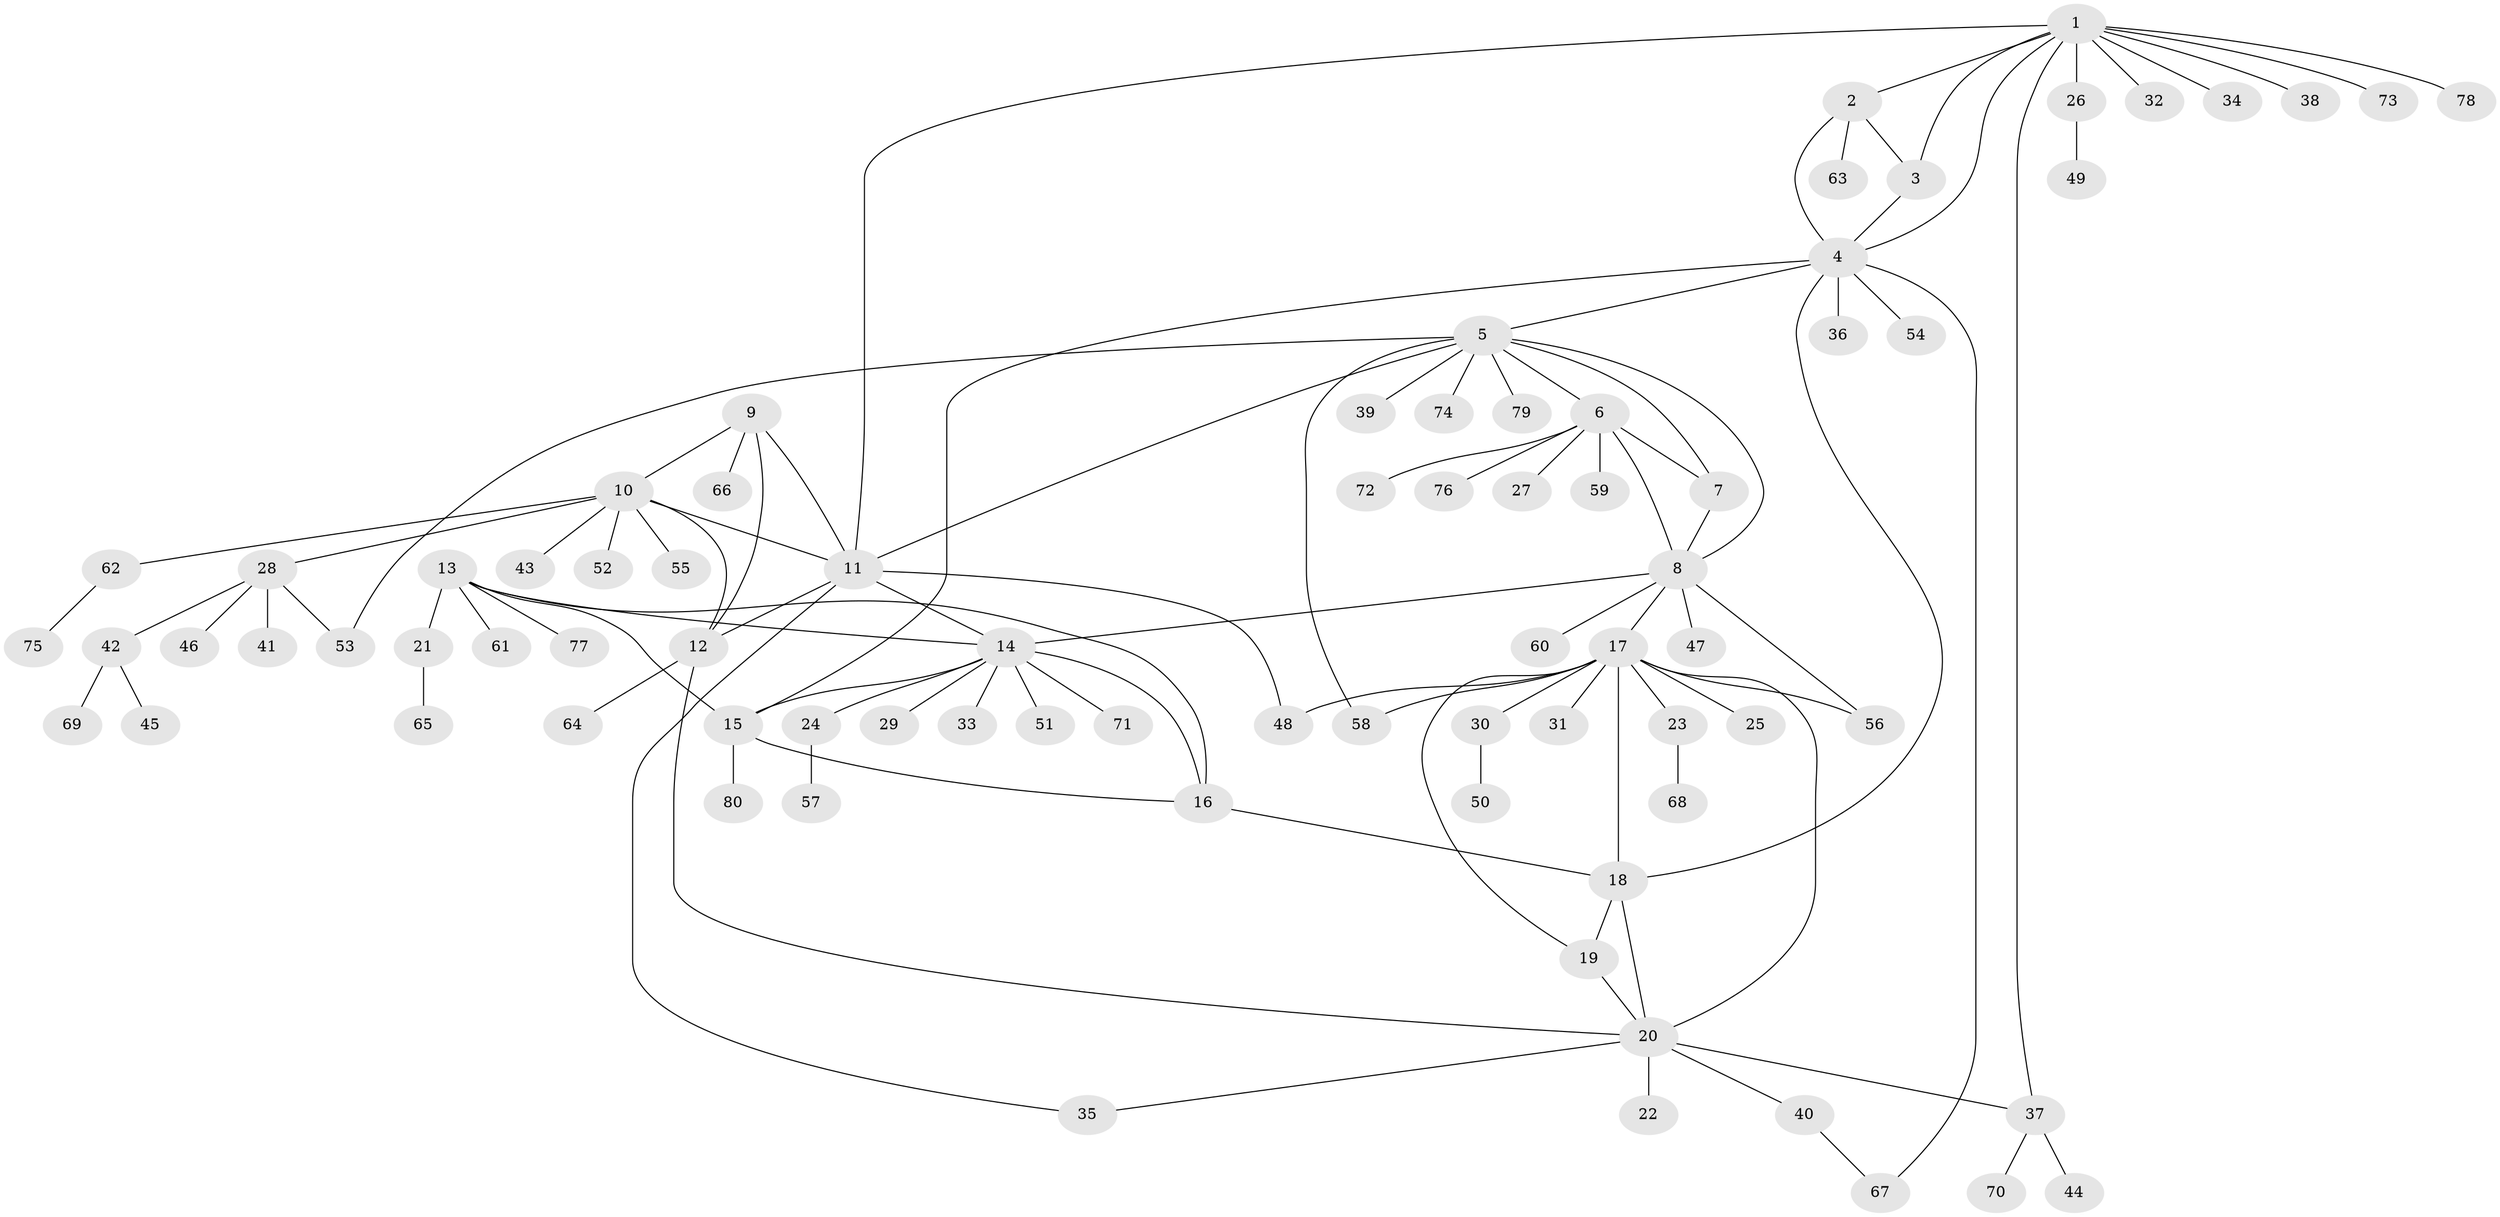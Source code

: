 // coarse degree distribution, {10: 0.02, 3: 0.1, 7: 0.06, 9: 0.04, 6: 0.06, 8: 0.02, 4: 0.12, 5: 0.02, 1: 0.5, 2: 0.06}
// Generated by graph-tools (version 1.1) at 2025/52/03/04/25 22:52:40]
// undirected, 80 vertices, 107 edges
graph export_dot {
  node [color=gray90,style=filled];
  1;
  2;
  3;
  4;
  5;
  6;
  7;
  8;
  9;
  10;
  11;
  12;
  13;
  14;
  15;
  16;
  17;
  18;
  19;
  20;
  21;
  22;
  23;
  24;
  25;
  26;
  27;
  28;
  29;
  30;
  31;
  32;
  33;
  34;
  35;
  36;
  37;
  38;
  39;
  40;
  41;
  42;
  43;
  44;
  45;
  46;
  47;
  48;
  49;
  50;
  51;
  52;
  53;
  54;
  55;
  56;
  57;
  58;
  59;
  60;
  61;
  62;
  63;
  64;
  65;
  66;
  67;
  68;
  69;
  70;
  71;
  72;
  73;
  74;
  75;
  76;
  77;
  78;
  79;
  80;
  1 -- 2;
  1 -- 3;
  1 -- 4;
  1 -- 11;
  1 -- 26;
  1 -- 32;
  1 -- 34;
  1 -- 37;
  1 -- 38;
  1 -- 73;
  1 -- 78;
  2 -- 3;
  2 -- 4;
  2 -- 63;
  3 -- 4;
  4 -- 5;
  4 -- 15;
  4 -- 18;
  4 -- 36;
  4 -- 54;
  4 -- 67;
  5 -- 6;
  5 -- 7;
  5 -- 8;
  5 -- 11;
  5 -- 39;
  5 -- 53;
  5 -- 58;
  5 -- 74;
  5 -- 79;
  6 -- 7;
  6 -- 8;
  6 -- 27;
  6 -- 59;
  6 -- 72;
  6 -- 76;
  7 -- 8;
  8 -- 14;
  8 -- 17;
  8 -- 47;
  8 -- 56;
  8 -- 60;
  9 -- 10;
  9 -- 11;
  9 -- 12;
  9 -- 66;
  10 -- 11;
  10 -- 12;
  10 -- 28;
  10 -- 43;
  10 -- 52;
  10 -- 55;
  10 -- 62;
  11 -- 12;
  11 -- 14;
  11 -- 35;
  11 -- 48;
  12 -- 20;
  12 -- 64;
  13 -- 14;
  13 -- 15;
  13 -- 16;
  13 -- 21;
  13 -- 61;
  13 -- 77;
  14 -- 15;
  14 -- 16;
  14 -- 24;
  14 -- 29;
  14 -- 33;
  14 -- 51;
  14 -- 71;
  15 -- 16;
  15 -- 80;
  16 -- 18;
  17 -- 18;
  17 -- 19;
  17 -- 20;
  17 -- 23;
  17 -- 25;
  17 -- 30;
  17 -- 31;
  17 -- 48;
  17 -- 56;
  17 -- 58;
  18 -- 19;
  18 -- 20;
  19 -- 20;
  20 -- 22;
  20 -- 35;
  20 -- 37;
  20 -- 40;
  21 -- 65;
  23 -- 68;
  24 -- 57;
  26 -- 49;
  28 -- 41;
  28 -- 42;
  28 -- 46;
  28 -- 53;
  30 -- 50;
  37 -- 44;
  37 -- 70;
  40 -- 67;
  42 -- 45;
  42 -- 69;
  62 -- 75;
}
